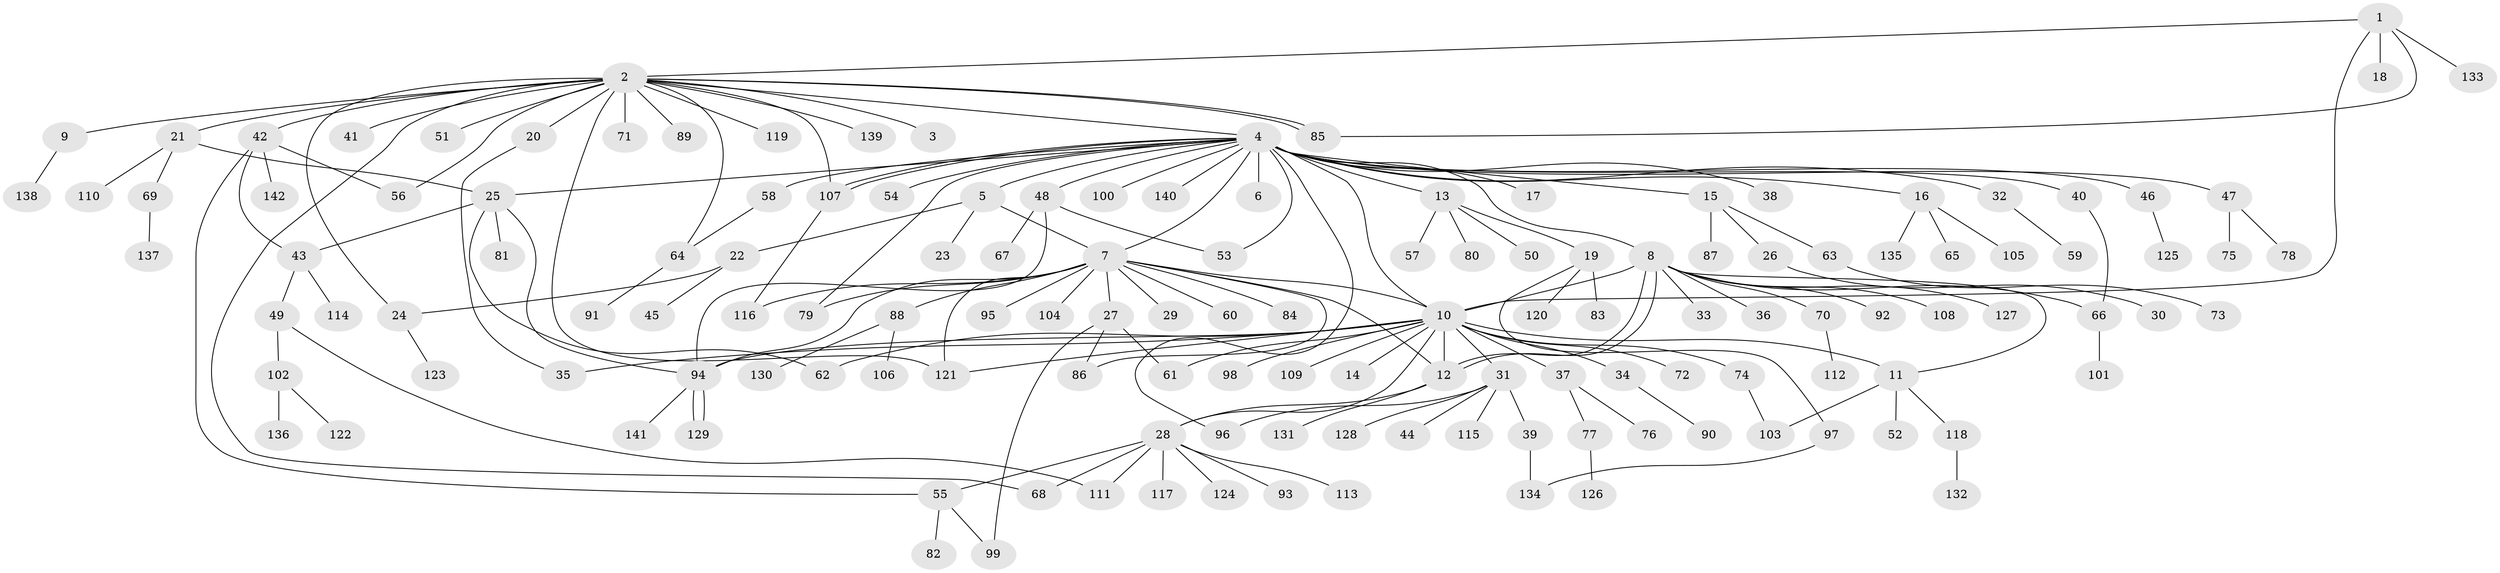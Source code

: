 // coarse degree distribution, {4: 0.06060606060606061, 17: 0.010101010101010102, 1: 0.5858585858585859, 25: 0.010101010101010102, 12: 0.020202020202020204, 18: 0.010101010101010102, 5: 0.030303030303030304, 6: 0.020202020202020204, 3: 0.08080808080808081, 2: 0.16161616161616163, 9: 0.010101010101010102}
// Generated by graph-tools (version 1.1) at 2025/18/03/04/25 18:18:05]
// undirected, 142 vertices, 180 edges
graph export_dot {
graph [start="1"]
  node [color=gray90,style=filled];
  1;
  2;
  3;
  4;
  5;
  6;
  7;
  8;
  9;
  10;
  11;
  12;
  13;
  14;
  15;
  16;
  17;
  18;
  19;
  20;
  21;
  22;
  23;
  24;
  25;
  26;
  27;
  28;
  29;
  30;
  31;
  32;
  33;
  34;
  35;
  36;
  37;
  38;
  39;
  40;
  41;
  42;
  43;
  44;
  45;
  46;
  47;
  48;
  49;
  50;
  51;
  52;
  53;
  54;
  55;
  56;
  57;
  58;
  59;
  60;
  61;
  62;
  63;
  64;
  65;
  66;
  67;
  68;
  69;
  70;
  71;
  72;
  73;
  74;
  75;
  76;
  77;
  78;
  79;
  80;
  81;
  82;
  83;
  84;
  85;
  86;
  87;
  88;
  89;
  90;
  91;
  92;
  93;
  94;
  95;
  96;
  97;
  98;
  99;
  100;
  101;
  102;
  103;
  104;
  105;
  106;
  107;
  108;
  109;
  110;
  111;
  112;
  113;
  114;
  115;
  116;
  117;
  118;
  119;
  120;
  121;
  122;
  123;
  124;
  125;
  126;
  127;
  128;
  129;
  130;
  131;
  132;
  133;
  134;
  135;
  136;
  137;
  138;
  139;
  140;
  141;
  142;
  1 -- 2;
  1 -- 10;
  1 -- 18;
  1 -- 85;
  1 -- 133;
  2 -- 3;
  2 -- 4;
  2 -- 9;
  2 -- 20;
  2 -- 21;
  2 -- 24;
  2 -- 41;
  2 -- 42;
  2 -- 51;
  2 -- 56;
  2 -- 64;
  2 -- 68;
  2 -- 71;
  2 -- 85;
  2 -- 85;
  2 -- 89;
  2 -- 107;
  2 -- 119;
  2 -- 121;
  2 -- 139;
  4 -- 5;
  4 -- 6;
  4 -- 7;
  4 -- 8;
  4 -- 10;
  4 -- 13;
  4 -- 15;
  4 -- 16;
  4 -- 17;
  4 -- 25;
  4 -- 32;
  4 -- 38;
  4 -- 40;
  4 -- 46;
  4 -- 47;
  4 -- 48;
  4 -- 53;
  4 -- 54;
  4 -- 58;
  4 -- 79;
  4 -- 96;
  4 -- 100;
  4 -- 107;
  4 -- 107;
  4 -- 140;
  5 -- 7;
  5 -- 22;
  5 -- 23;
  7 -- 10;
  7 -- 12;
  7 -- 27;
  7 -- 29;
  7 -- 60;
  7 -- 79;
  7 -- 84;
  7 -- 86;
  7 -- 88;
  7 -- 94;
  7 -- 95;
  7 -- 104;
  7 -- 116;
  7 -- 121;
  8 -- 10;
  8 -- 11;
  8 -- 12;
  8 -- 12;
  8 -- 33;
  8 -- 36;
  8 -- 66;
  8 -- 70;
  8 -- 92;
  8 -- 108;
  8 -- 127;
  9 -- 138;
  10 -- 11;
  10 -- 12;
  10 -- 14;
  10 -- 28;
  10 -- 31;
  10 -- 34;
  10 -- 35;
  10 -- 37;
  10 -- 61;
  10 -- 62;
  10 -- 72;
  10 -- 74;
  10 -- 94;
  10 -- 98;
  10 -- 109;
  10 -- 121;
  11 -- 52;
  11 -- 103;
  11 -- 118;
  12 -- 28;
  12 -- 131;
  13 -- 19;
  13 -- 50;
  13 -- 57;
  13 -- 80;
  15 -- 26;
  15 -- 63;
  15 -- 87;
  16 -- 65;
  16 -- 105;
  16 -- 135;
  19 -- 83;
  19 -- 97;
  19 -- 120;
  20 -- 35;
  21 -- 25;
  21 -- 69;
  21 -- 110;
  22 -- 24;
  22 -- 45;
  24 -- 123;
  25 -- 43;
  25 -- 62;
  25 -- 81;
  25 -- 94;
  26 -- 30;
  27 -- 61;
  27 -- 86;
  27 -- 99;
  28 -- 55;
  28 -- 68;
  28 -- 93;
  28 -- 111;
  28 -- 113;
  28 -- 117;
  28 -- 124;
  31 -- 39;
  31 -- 44;
  31 -- 96;
  31 -- 115;
  31 -- 128;
  32 -- 59;
  34 -- 90;
  37 -- 76;
  37 -- 77;
  39 -- 134;
  40 -- 66;
  42 -- 43;
  42 -- 55;
  42 -- 56;
  42 -- 142;
  43 -- 49;
  43 -- 114;
  46 -- 125;
  47 -- 75;
  47 -- 78;
  48 -- 53;
  48 -- 67;
  48 -- 94;
  49 -- 102;
  49 -- 111;
  55 -- 82;
  55 -- 99;
  58 -- 64;
  63 -- 73;
  64 -- 91;
  66 -- 101;
  69 -- 137;
  70 -- 112;
  74 -- 103;
  77 -- 126;
  88 -- 106;
  88 -- 130;
  94 -- 129;
  94 -- 129;
  94 -- 141;
  97 -- 134;
  102 -- 122;
  102 -- 136;
  107 -- 116;
  118 -- 132;
}

